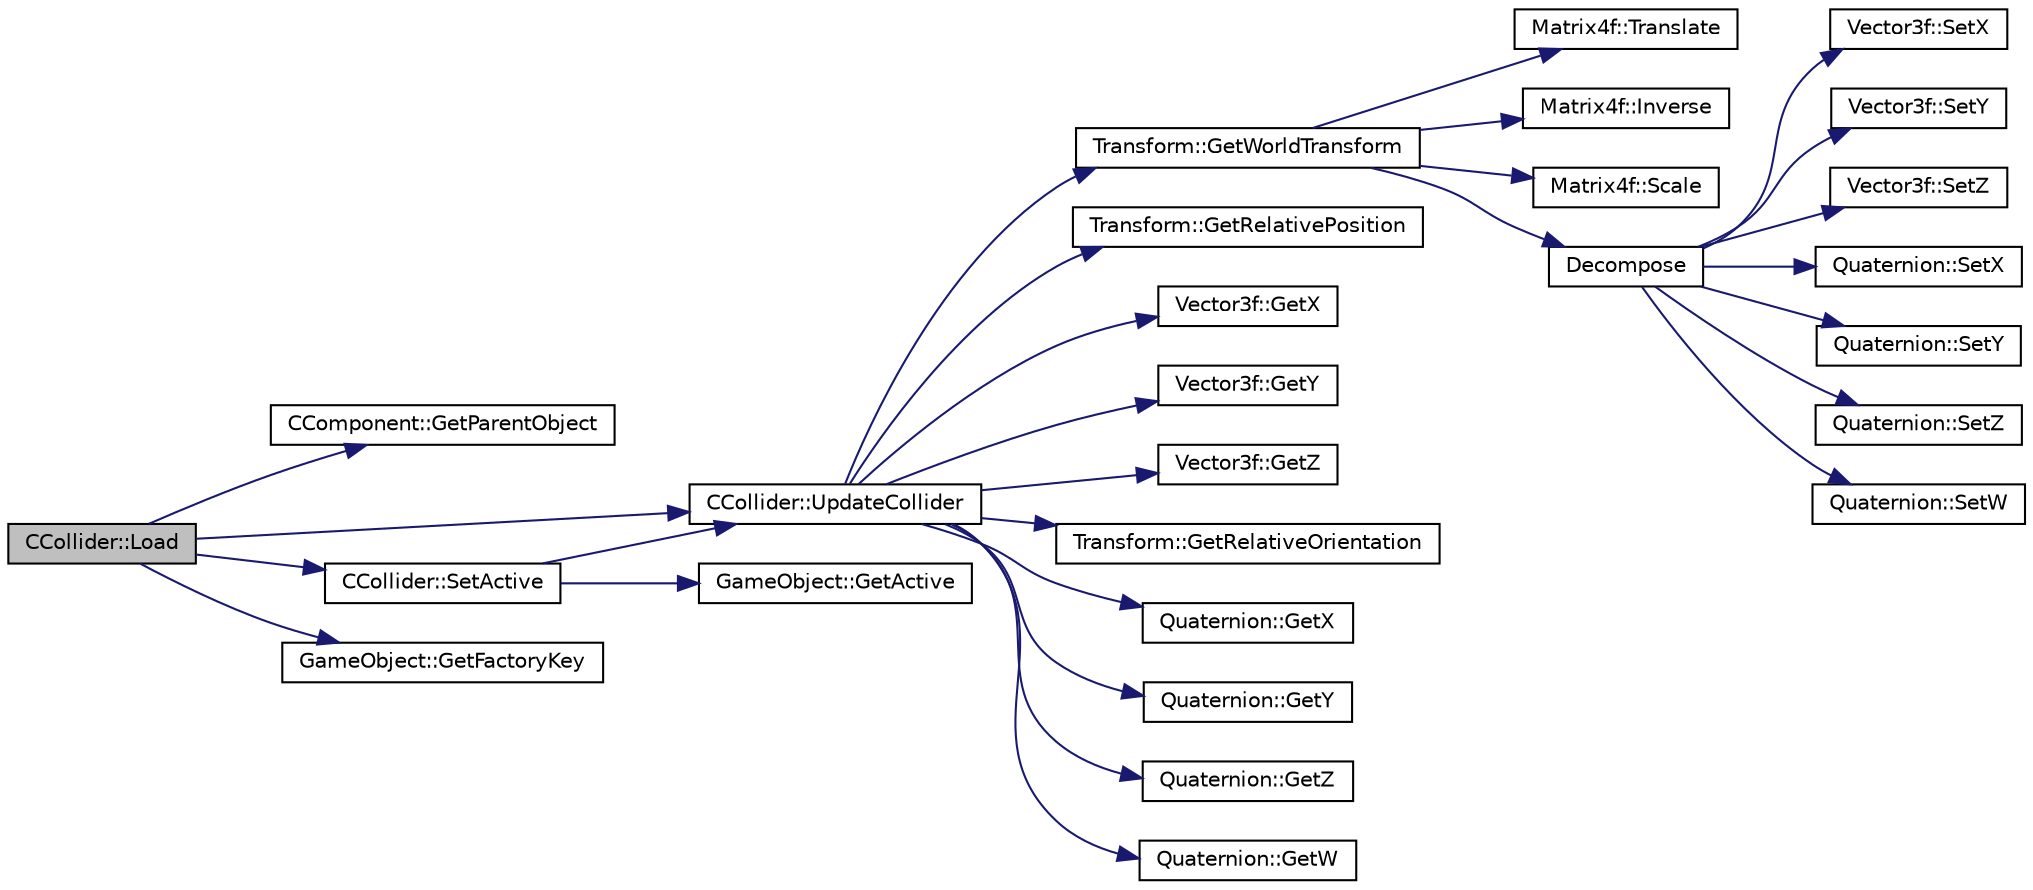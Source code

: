 digraph "CCollider::Load"
{
 // LATEX_PDF_SIZE
  edge [fontname="Helvetica",fontsize="10",labelfontname="Helvetica",labelfontsize="10"];
  node [fontname="Helvetica",fontsize="10",shape=record];
  rankdir="LR";
  Node110 [label="CCollider::Load",height=0.2,width=0.4,color="black", fillcolor="grey75", style="filled", fontcolor="black",tooltip="loads the component from saved state"];
  Node110 -> Node111 [color="midnightblue",fontsize="10",style="solid",fontname="Helvetica"];
  Node111 [label="CComponent::GetParentObject",height=0.2,width=0.4,color="black", fillcolor="white", style="filled",URL="$class_c_component.html#a460c951a4f15f3d4af3cb7216ab838d9",tooltip="parent object accessor"];
  Node110 -> Node112 [color="midnightblue",fontsize="10",style="solid",fontname="Helvetica"];
  Node112 [label="CCollider::UpdateCollider",height=0.2,width=0.4,color="black", fillcolor="white", style="filled",URL="$class_c_collider.html#ae82b280aee96b0a2d6e532e0a663f256",tooltip="Updates the colliders with any transformations changes based on the colliders model."];
  Node112 -> Node113 [color="midnightblue",fontsize="10",style="solid",fontname="Helvetica"];
  Node113 [label="Transform::GetWorldTransform",height=0.2,width=0.4,color="black", fillcolor="white", style="filled",URL="$class_transform.html#ac84077749121c7c7192d3ffa47db49c9",tooltip="Gets this transform's absolute value in world space based on all its parents."];
  Node113 -> Node114 [color="midnightblue",fontsize="10",style="solid",fontname="Helvetica"];
  Node114 [label="Matrix4f::Translate",height=0.2,width=0.4,color="black", fillcolor="white", style="filled",URL="$class_matrix4f.html#a7f24e90f377fa263ff85116aad8f25bb",tooltip=" "];
  Node113 -> Node115 [color="midnightblue",fontsize="10",style="solid",fontname="Helvetica"];
  Node115 [label="Matrix4f::Inverse",height=0.2,width=0.4,color="black", fillcolor="white", style="filled",URL="$class_matrix4f.html#aa09d69518dac4d550ad479961ec19f73",tooltip=" "];
  Node113 -> Node116 [color="midnightblue",fontsize="10",style="solid",fontname="Helvetica"];
  Node116 [label="Matrix4f::Scale",height=0.2,width=0.4,color="black", fillcolor="white", style="filled",URL="$class_matrix4f.html#a71cb5e4de86d71bf51c079ad8acbf229",tooltip=" "];
  Node113 -> Node117 [color="midnightblue",fontsize="10",style="solid",fontname="Helvetica"];
  Node117 [label="Decompose",height=0.2,width=0.4,color="black", fillcolor="white", style="filled",URL="$_misc_math_8cpp.html#a5333ad52717a28c5234329908023c296",tooltip=" "];
  Node117 -> Node118 [color="midnightblue",fontsize="10",style="solid",fontname="Helvetica"];
  Node118 [label="Vector3f::SetX",height=0.2,width=0.4,color="black", fillcolor="white", style="filled",URL="$class_vector3f.html#aaa6791fa256647707bcf41017f498bcf",tooltip="x value mutator"];
  Node117 -> Node119 [color="midnightblue",fontsize="10",style="solid",fontname="Helvetica"];
  Node119 [label="Vector3f::SetY",height=0.2,width=0.4,color="black", fillcolor="white", style="filled",URL="$class_vector3f.html#a260bcd7eb6bebb43f79a29421d254f2b",tooltip="y value mutator"];
  Node117 -> Node120 [color="midnightblue",fontsize="10",style="solid",fontname="Helvetica"];
  Node120 [label="Vector3f::SetZ",height=0.2,width=0.4,color="black", fillcolor="white", style="filled",URL="$class_vector3f.html#afb24d616af2e75cce9af632c870141ac",tooltip="z value mutator"];
  Node117 -> Node121 [color="midnightblue",fontsize="10",style="solid",fontname="Helvetica"];
  Node121 [label="Quaternion::SetX",height=0.2,width=0.4,color="black", fillcolor="white", style="filled",URL="$class_quaternion.html#a1bfc1782be552d9163706f772faab415",tooltip="x value mutator"];
  Node117 -> Node122 [color="midnightblue",fontsize="10",style="solid",fontname="Helvetica"];
  Node122 [label="Quaternion::SetY",height=0.2,width=0.4,color="black", fillcolor="white", style="filled",URL="$class_quaternion.html#a7bb167a496e76cd5dfeeff68cd22c143",tooltip="y value mutator"];
  Node117 -> Node123 [color="midnightblue",fontsize="10",style="solid",fontname="Helvetica"];
  Node123 [label="Quaternion::SetZ",height=0.2,width=0.4,color="black", fillcolor="white", style="filled",URL="$class_quaternion.html#a68030fa2014f3d281ac8116722954661",tooltip="z value mutator"];
  Node117 -> Node124 [color="midnightblue",fontsize="10",style="solid",fontname="Helvetica"];
  Node124 [label="Quaternion::SetW",height=0.2,width=0.4,color="black", fillcolor="white", style="filled",URL="$class_quaternion.html#a1ebf115669b6eea34055c9ceabbab3c7",tooltip="w value mutator"];
  Node112 -> Node125 [color="midnightblue",fontsize="10",style="solid",fontname="Helvetica"];
  Node125 [label="Transform::GetRelativePosition",height=0.2,width=0.4,color="black", fillcolor="white", style="filled",URL="$class_transform.html#a07df84a85998644477081fc31d53e546",tooltip="position accessor"];
  Node112 -> Node126 [color="midnightblue",fontsize="10",style="solid",fontname="Helvetica"];
  Node126 [label="Vector3f::GetX",height=0.2,width=0.4,color="black", fillcolor="white", style="filled",URL="$class_vector3f.html#abb50ca8baf8111e9bae60e4f7c144db3",tooltip="x value accessor"];
  Node112 -> Node127 [color="midnightblue",fontsize="10",style="solid",fontname="Helvetica"];
  Node127 [label="Vector3f::GetY",height=0.2,width=0.4,color="black", fillcolor="white", style="filled",URL="$class_vector3f.html#a9a1317e3ba2ef2c5e661d340a74a825a",tooltip="y value accessor"];
  Node112 -> Node128 [color="midnightblue",fontsize="10",style="solid",fontname="Helvetica"];
  Node128 [label="Vector3f::GetZ",height=0.2,width=0.4,color="black", fillcolor="white", style="filled",URL="$class_vector3f.html#a874fc93c81a47a0455afb9cdd542c599",tooltip="z value accessor"];
  Node112 -> Node129 [color="midnightblue",fontsize="10",style="solid",fontname="Helvetica"];
  Node129 [label="Transform::GetRelativeOrientation",height=0.2,width=0.4,color="black", fillcolor="white", style="filled",URL="$class_transform.html#a480af94b677d5c77a8c4cf8aeb3e2d4d",tooltip="get orientation relative to parent transform"];
  Node112 -> Node130 [color="midnightblue",fontsize="10",style="solid",fontname="Helvetica"];
  Node130 [label="Quaternion::GetX",height=0.2,width=0.4,color="black", fillcolor="white", style="filled",URL="$class_quaternion.html#a417c1fead36c93b56f64c8f0dc2e7b93",tooltip="x value accessor"];
  Node112 -> Node131 [color="midnightblue",fontsize="10",style="solid",fontname="Helvetica"];
  Node131 [label="Quaternion::GetY",height=0.2,width=0.4,color="black", fillcolor="white", style="filled",URL="$class_quaternion.html#a6977767316533f6f29344f75f7e9ce1a",tooltip="y value accessor"];
  Node112 -> Node132 [color="midnightblue",fontsize="10",style="solid",fontname="Helvetica"];
  Node132 [label="Quaternion::GetZ",height=0.2,width=0.4,color="black", fillcolor="white", style="filled",URL="$class_quaternion.html#ab3f47b7b75336eca7710db475e59da5c",tooltip="z value accessor"];
  Node112 -> Node133 [color="midnightblue",fontsize="10",style="solid",fontname="Helvetica"];
  Node133 [label="Quaternion::GetW",height=0.2,width=0.4,color="black", fillcolor="white", style="filled",URL="$class_quaternion.html#aab6106f3b5d030da7cbc450151a88449",tooltip="w value accessor"];
  Node110 -> Node134 [color="midnightblue",fontsize="10",style="solid",fontname="Helvetica"];
  Node134 [label="CCollider::SetActive",height=0.2,width=0.4,color="black", fillcolor="white", style="filled",URL="$class_c_collider.html#ab2e8f16f57686861b326a4061c70320a",tooltip="mutates active state"];
  Node134 -> Node135 [color="midnightblue",fontsize="10",style="solid",fontname="Helvetica"];
  Node135 [label="GameObject::GetActive",height=0.2,width=0.4,color="black", fillcolor="white", style="filled",URL="$class_game_object.html#a388dc62af340d9e9d007dc7654b58a48",tooltip=" "];
  Node134 -> Node112 [color="midnightblue",fontsize="10",style="solid",fontname="Helvetica"];
  Node110 -> Node136 [color="midnightblue",fontsize="10",style="solid",fontname="Helvetica"];
  Node136 [label="GameObject::GetFactoryKey",height=0.2,width=0.4,color="black", fillcolor="white", style="filled",URL="$class_game_object.html#a2e136cfc0f88fb8a3334f6f6b2144358",tooltip="Factory key accessor."];
}
